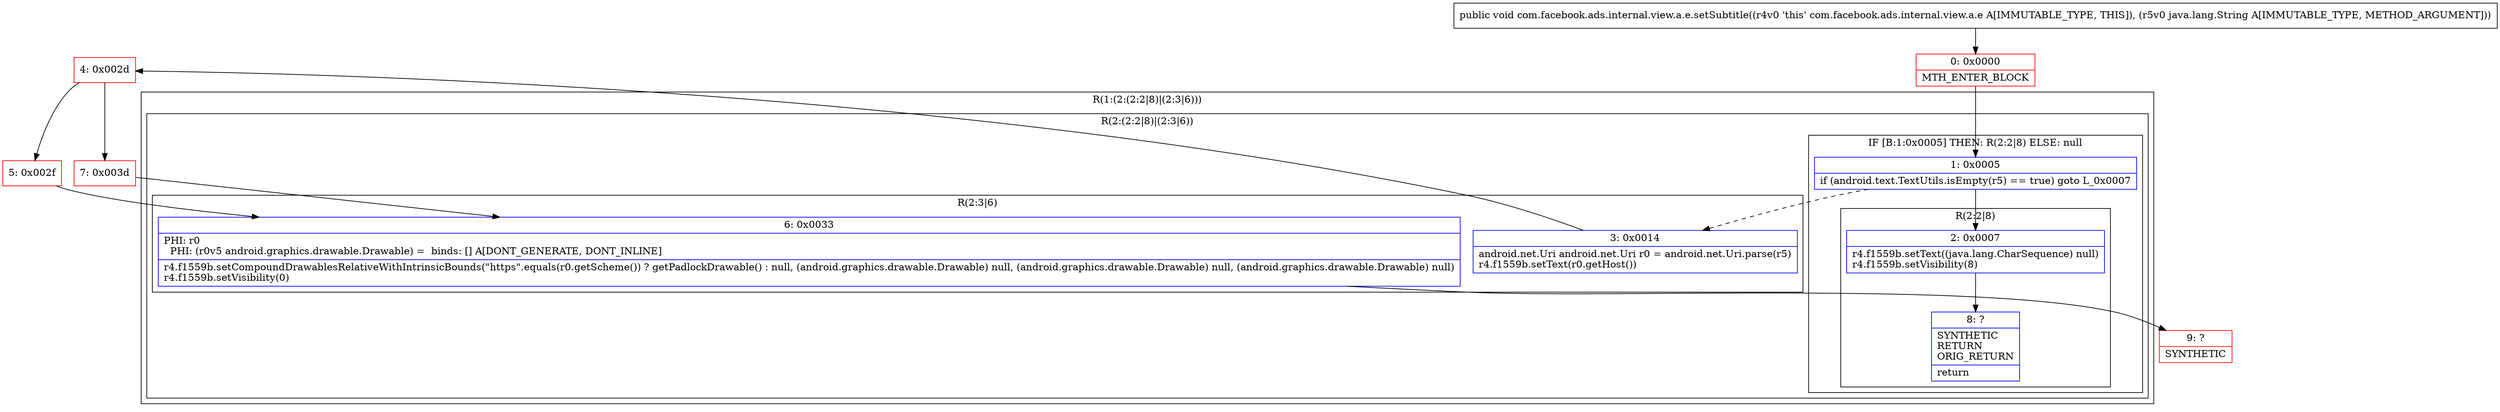 digraph "CFG forcom.facebook.ads.internal.view.a.e.setSubtitle(Ljava\/lang\/String;)V" {
subgraph cluster_Region_673232066 {
label = "R(1:(2:(2:2|8)|(2:3|6)))";
node [shape=record,color=blue];
subgraph cluster_Region_1837561647 {
label = "R(2:(2:2|8)|(2:3|6))";
node [shape=record,color=blue];
subgraph cluster_IfRegion_1946343849 {
label = "IF [B:1:0x0005] THEN: R(2:2|8) ELSE: null";
node [shape=record,color=blue];
Node_1 [shape=record,label="{1\:\ 0x0005|if (android.text.TextUtils.isEmpty(r5) == true) goto L_0x0007\l}"];
subgraph cluster_Region_640527017 {
label = "R(2:2|8)";
node [shape=record,color=blue];
Node_2 [shape=record,label="{2\:\ 0x0007|r4.f1559b.setText((java.lang.CharSequence) null)\lr4.f1559b.setVisibility(8)\l}"];
Node_8 [shape=record,label="{8\:\ ?|SYNTHETIC\lRETURN\lORIG_RETURN\l|return\l}"];
}
}
subgraph cluster_Region_1692612426 {
label = "R(2:3|6)";
node [shape=record,color=blue];
Node_3 [shape=record,label="{3\:\ 0x0014|android.net.Uri android.net.Uri r0 = android.net.Uri.parse(r5)\lr4.f1559b.setText(r0.getHost())\l}"];
Node_6 [shape=record,label="{6\:\ 0x0033|PHI: r0 \l  PHI: (r0v5 android.graphics.drawable.Drawable) =  binds: [] A[DONT_GENERATE, DONT_INLINE]\l|r4.f1559b.setCompoundDrawablesRelativeWithIntrinsicBounds(\"https\".equals(r0.getScheme()) ? getPadlockDrawable() : null, (android.graphics.drawable.Drawable) null, (android.graphics.drawable.Drawable) null, (android.graphics.drawable.Drawable) null)\lr4.f1559b.setVisibility(0)\l}"];
}
}
}
Node_0 [shape=record,color=red,label="{0\:\ 0x0000|MTH_ENTER_BLOCK\l}"];
Node_4 [shape=record,color=red,label="{4\:\ 0x002d}"];
Node_5 [shape=record,color=red,label="{5\:\ 0x002f}"];
Node_7 [shape=record,color=red,label="{7\:\ 0x003d}"];
Node_9 [shape=record,color=red,label="{9\:\ ?|SYNTHETIC\l}"];
MethodNode[shape=record,label="{public void com.facebook.ads.internal.view.a.e.setSubtitle((r4v0 'this' com.facebook.ads.internal.view.a.e A[IMMUTABLE_TYPE, THIS]), (r5v0 java.lang.String A[IMMUTABLE_TYPE, METHOD_ARGUMENT])) }"];
MethodNode -> Node_0;
Node_1 -> Node_2;
Node_1 -> Node_3[style=dashed];
Node_2 -> Node_8;
Node_3 -> Node_4;
Node_6 -> Node_9;
Node_0 -> Node_1;
Node_4 -> Node_5;
Node_4 -> Node_7;
Node_5 -> Node_6;
Node_7 -> Node_6;
}

